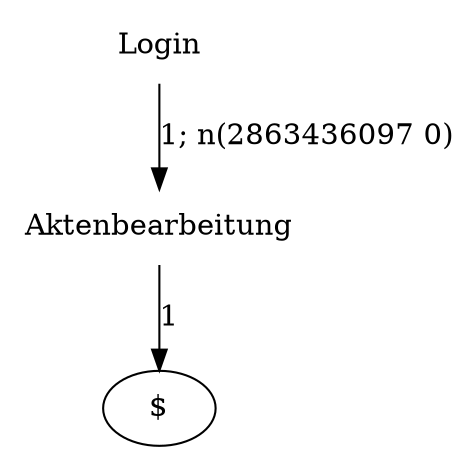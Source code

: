 digraph G {"Login" [label="Login",shape=none];"Aktenbearbeitung" [label="Aktenbearbeitung",shape=none];"Login"->"Aktenbearbeitung" [style=solid,label="1; n(2863436097 0)"];"Aktenbearbeitung"->"$" [style=solid,label="1"];}